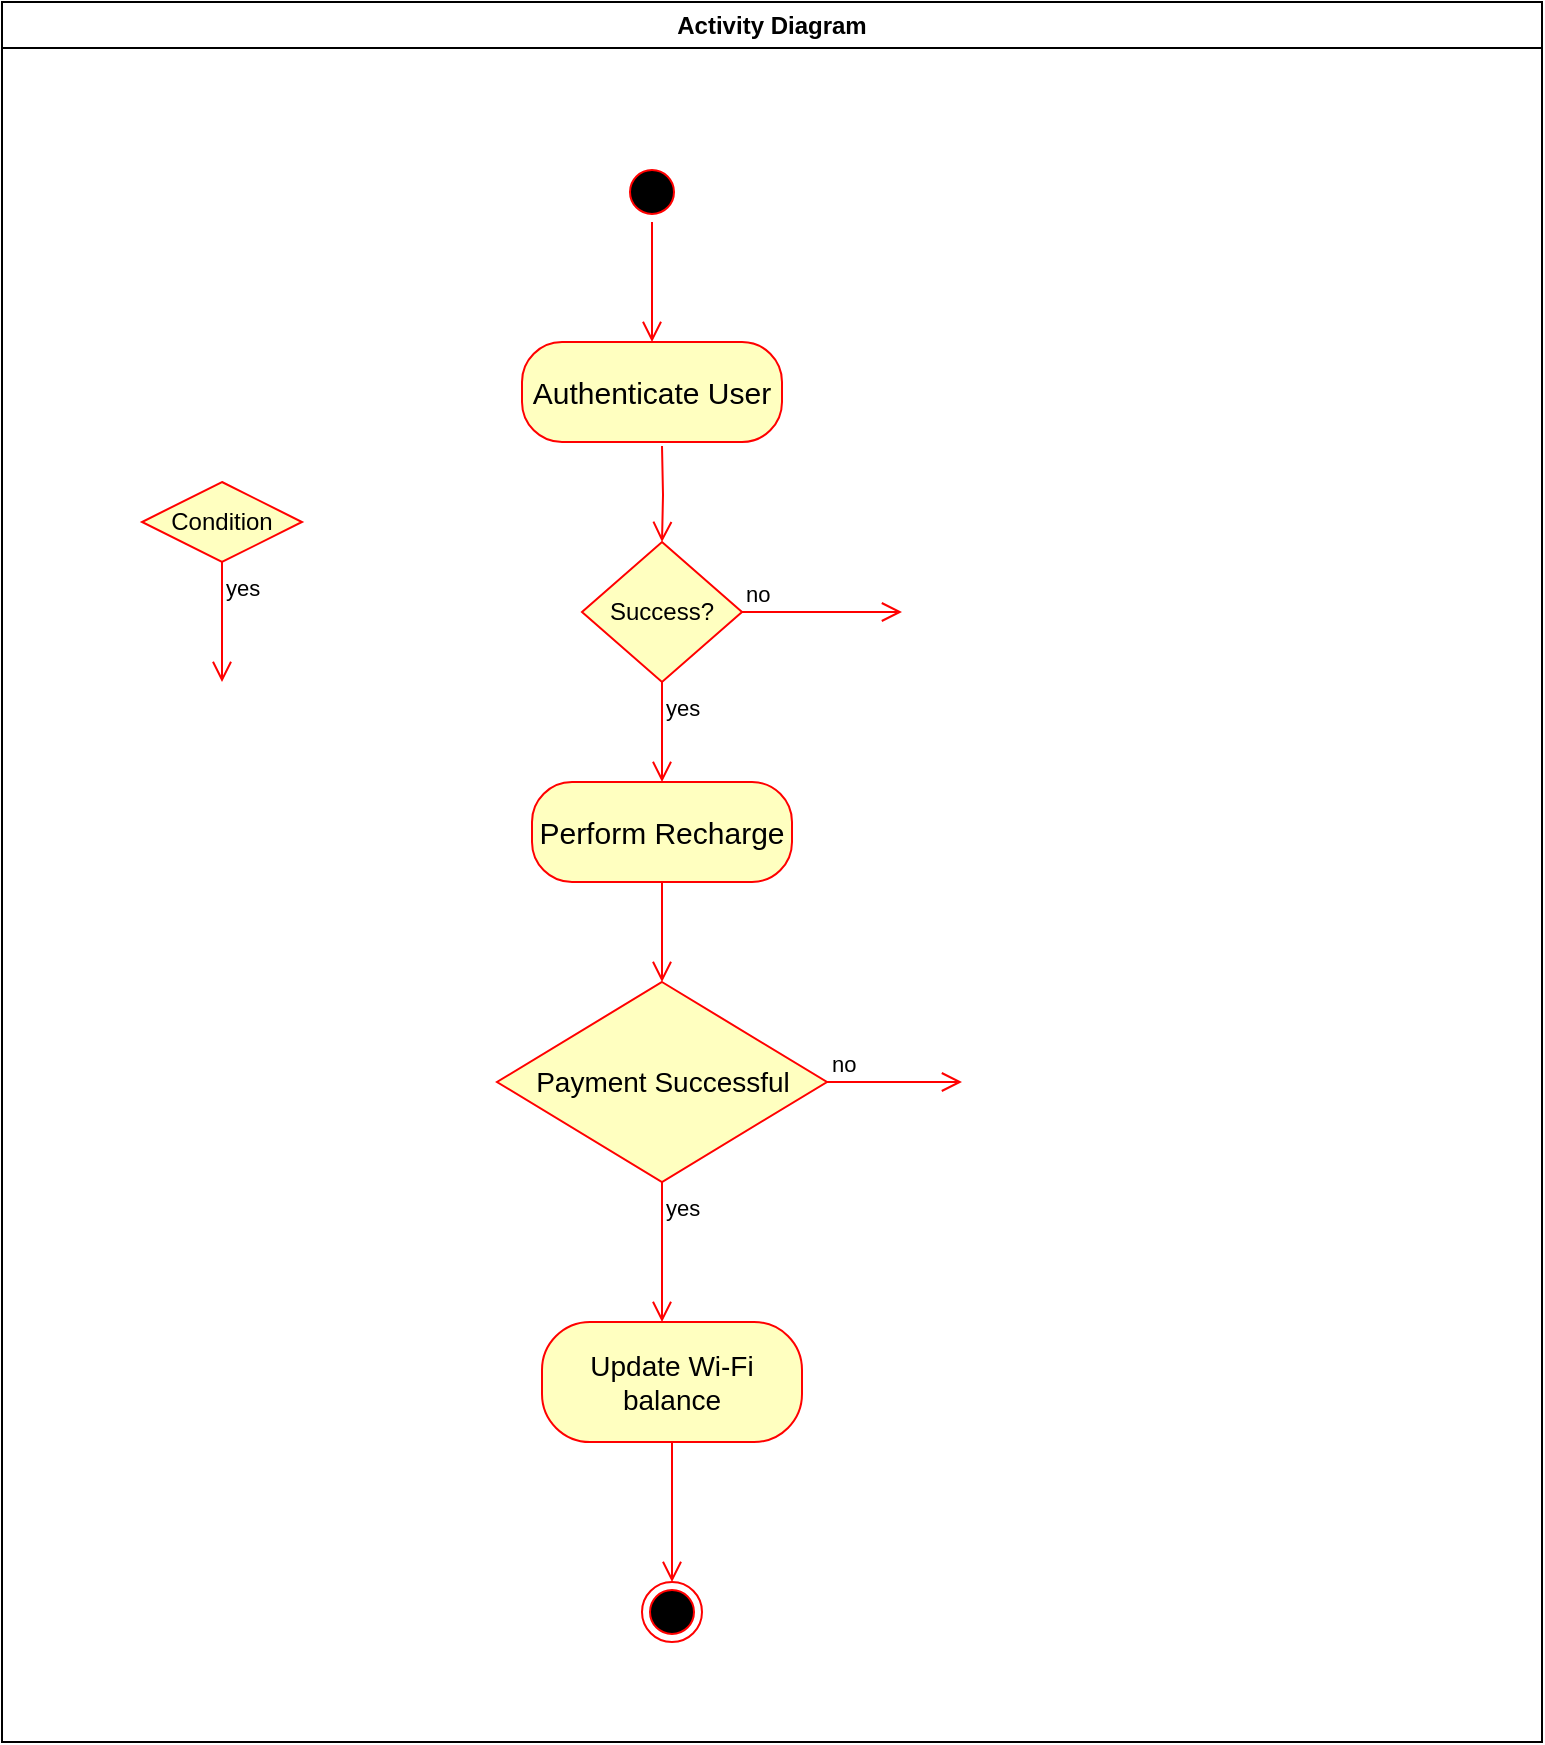 <mxfile version="22.1.18" type="github">
  <diagram name="Page-1" id="e7e014a7-5840-1c2e-5031-d8a46d1fe8dd">
    <mxGraphModel dx="880" dy="499" grid="1" gridSize="10" guides="1" tooltips="1" connect="1" arrows="1" fold="1" page="1" pageScale="1" pageWidth="1169" pageHeight="826" background="none" math="0" shadow="0">
      <root>
        <mxCell id="0" />
        <mxCell id="1" parent="0" />
        <mxCell id="2" value="Activity Diagram" style="swimlane;whiteSpace=wrap" parent="1" vertex="1">
          <mxGeometry x="190" y="160" width="770" height="870" as="geometry" />
        </mxCell>
        <mxCell id="8gmGzq6QKM89YY9m7t-U-49" value="" style="ellipse;html=1;shape=startState;fillColor=#000000;strokeColor=#ff0000;" vertex="1" parent="2">
          <mxGeometry x="310" y="80" width="30" height="30" as="geometry" />
        </mxCell>
        <mxCell id="8gmGzq6QKM89YY9m7t-U-50" value="" style="edgeStyle=orthogonalEdgeStyle;html=1;verticalAlign=bottom;endArrow=open;endSize=8;strokeColor=#ff0000;rounded=0;entryX=0.5;entryY=0;entryDx=0;entryDy=0;" edge="1" source="8gmGzq6QKM89YY9m7t-U-49" parent="2" target="8gmGzq6QKM89YY9m7t-U-53">
          <mxGeometry relative="1" as="geometry">
            <mxPoint x="320" y="170" as="targetPoint" />
            <Array as="points">
              <mxPoint x="325" y="110" />
              <mxPoint x="325" y="110" />
            </Array>
          </mxGeometry>
        </mxCell>
        <mxCell id="8gmGzq6QKM89YY9m7t-U-53" value="&lt;font style=&quot;font-size: 15px;&quot;&gt;Authenticate User&lt;/font&gt;" style="rounded=1;whiteSpace=wrap;html=1;arcSize=40;fontColor=#000000;fillColor=#ffffc0;strokeColor=#ff0000;movable=1;resizable=1;rotatable=1;deletable=1;editable=1;locked=0;connectable=1;" vertex="1" parent="2">
          <mxGeometry x="260" y="170" width="130" height="50" as="geometry" />
        </mxCell>
        <mxCell id="8gmGzq6QKM89YY9m7t-U-55" value="Success?" style="rhombus;whiteSpace=wrap;html=1;fontColor=#000000;fillColor=#ffffc0;strokeColor=#ff0000;" vertex="1" parent="2">
          <mxGeometry x="290" y="270" width="80" height="70" as="geometry" />
        </mxCell>
        <mxCell id="8gmGzq6QKM89YY9m7t-U-57" value="yes" style="edgeStyle=orthogonalEdgeStyle;html=1;align=left;verticalAlign=top;endArrow=open;endSize=8;strokeColor=#ff0000;rounded=0;" edge="1" source="8gmGzq6QKM89YY9m7t-U-55" parent="2">
          <mxGeometry x="-1" relative="1" as="geometry">
            <mxPoint x="330" y="390" as="targetPoint" />
          </mxGeometry>
        </mxCell>
        <mxCell id="8gmGzq6QKM89YY9m7t-U-58" value="" style="edgeStyle=orthogonalEdgeStyle;html=1;verticalAlign=bottom;endArrow=open;endSize=8;strokeColor=#ff0000;rounded=0;entryX=0.5;entryY=0;entryDx=0;entryDy=0;" edge="1" parent="2" target="8gmGzq6QKM89YY9m7t-U-55">
          <mxGeometry relative="1" as="geometry">
            <mxPoint x="330" y="180" as="targetPoint" />
            <mxPoint x="330" y="222" as="sourcePoint" />
            <Array as="points" />
          </mxGeometry>
        </mxCell>
        <mxCell id="8gmGzq6QKM89YY9m7t-U-59" value="&lt;span style=&quot;font-size: 15px;&quot;&gt;Perform Recharge&lt;/span&gt;" style="rounded=1;whiteSpace=wrap;html=1;arcSize=40;fontColor=#000000;fillColor=#ffffc0;strokeColor=#ff0000;" vertex="1" parent="2">
          <mxGeometry x="265" y="390" width="130" height="50" as="geometry" />
        </mxCell>
        <mxCell id="8gmGzq6QKM89YY9m7t-U-60" value="" style="edgeStyle=orthogonalEdgeStyle;html=1;verticalAlign=bottom;endArrow=open;endSize=8;strokeColor=#ff0000;rounded=0;" edge="1" source="8gmGzq6QKM89YY9m7t-U-59" parent="2">
          <mxGeometry relative="1" as="geometry">
            <mxPoint x="330" y="490" as="targetPoint" />
          </mxGeometry>
        </mxCell>
        <mxCell id="8gmGzq6QKM89YY9m7t-U-61" value="Condition" style="rhombus;whiteSpace=wrap;html=1;fontColor=#000000;fillColor=#ffffc0;strokeColor=#ff0000;" vertex="1" parent="2">
          <mxGeometry x="70" y="240" width="80" height="40" as="geometry" />
        </mxCell>
        <mxCell id="8gmGzq6QKM89YY9m7t-U-62" value="no" style="edgeStyle=orthogonalEdgeStyle;html=1;align=left;verticalAlign=bottom;endArrow=open;endSize=8;strokeColor=#ff0000;rounded=0;" edge="1" source="8gmGzq6QKM89YY9m7t-U-55" parent="2">
          <mxGeometry x="-1" relative="1" as="geometry">
            <mxPoint x="450" y="305" as="targetPoint" />
            <mxPoint x="400" y="322.5" as="sourcePoint" />
            <Array as="points" />
          </mxGeometry>
        </mxCell>
        <mxCell id="8gmGzq6QKM89YY9m7t-U-63" value="yes" style="edgeStyle=orthogonalEdgeStyle;html=1;align=left;verticalAlign=top;endArrow=open;endSize=8;strokeColor=#ff0000;rounded=0;" edge="1" source="8gmGzq6QKM89YY9m7t-U-61" parent="2">
          <mxGeometry x="-1" relative="1" as="geometry">
            <mxPoint x="110" y="340" as="targetPoint" />
          </mxGeometry>
        </mxCell>
        <mxCell id="8gmGzq6QKM89YY9m7t-U-64" value="&lt;font style=&quot;font-size: 14px;&quot;&gt;Payment Successful&lt;/font&gt;" style="rhombus;whiteSpace=wrap;html=1;fontColor=#000000;fillColor=#ffffc0;strokeColor=#ff0000;" vertex="1" parent="2">
          <mxGeometry x="247.5" y="490" width="165" height="100" as="geometry" />
        </mxCell>
        <mxCell id="8gmGzq6QKM89YY9m7t-U-65" value="no" style="edgeStyle=orthogonalEdgeStyle;html=1;align=left;verticalAlign=bottom;endArrow=open;endSize=8;strokeColor=#ff0000;rounded=0;exitX=1;exitY=0.5;exitDx=0;exitDy=0;" edge="1" source="8gmGzq6QKM89YY9m7t-U-64" parent="2">
          <mxGeometry x="-1" relative="1" as="geometry">
            <mxPoint x="480" y="540" as="targetPoint" />
            <Array as="points">
              <mxPoint x="470" y="540" />
            </Array>
          </mxGeometry>
        </mxCell>
        <mxCell id="8gmGzq6QKM89YY9m7t-U-66" value="yes" style="edgeStyle=orthogonalEdgeStyle;html=1;align=left;verticalAlign=top;endArrow=open;endSize=8;strokeColor=#ff0000;rounded=0;exitX=0.5;exitY=1;exitDx=0;exitDy=0;" edge="1" source="8gmGzq6QKM89YY9m7t-U-64" parent="2">
          <mxGeometry x="-1" relative="1" as="geometry">
            <mxPoint x="330" y="660" as="targetPoint" />
            <Array as="points">
              <mxPoint x="330" y="620" />
              <mxPoint x="330" y="620" />
            </Array>
          </mxGeometry>
        </mxCell>
        <mxCell id="8gmGzq6QKM89YY9m7t-U-67" value="&lt;font style=&quot;font-size: 14px;&quot;&gt;Update Wi-Fi balance&lt;/font&gt;" style="rounded=1;whiteSpace=wrap;html=1;arcSize=40;fontColor=#000000;fillColor=#ffffc0;strokeColor=#ff0000;" vertex="1" parent="2">
          <mxGeometry x="270" y="660" width="130" height="60" as="geometry" />
        </mxCell>
        <mxCell id="8gmGzq6QKM89YY9m7t-U-69" value="" style="edgeStyle=orthogonalEdgeStyle;html=1;align=left;verticalAlign=top;endArrow=open;endSize=8;strokeColor=#ff0000;rounded=0;exitX=0.5;exitY=1;exitDx=0;exitDy=0;" edge="1" parent="2" source="8gmGzq6QKM89YY9m7t-U-67">
          <mxGeometry x="-1" relative="1" as="geometry">
            <mxPoint x="335" y="790" as="targetPoint" />
            <mxPoint x="340" y="600" as="sourcePoint" />
            <Array as="points">
              <mxPoint x="335" y="790" />
            </Array>
          </mxGeometry>
        </mxCell>
        <mxCell id="8gmGzq6QKM89YY9m7t-U-70" value="" style="ellipse;html=1;shape=endState;fillColor=#000000;strokeColor=#ff0000;" vertex="1" parent="2">
          <mxGeometry x="320" y="790" width="30" height="30" as="geometry" />
        </mxCell>
      </root>
    </mxGraphModel>
  </diagram>
</mxfile>
